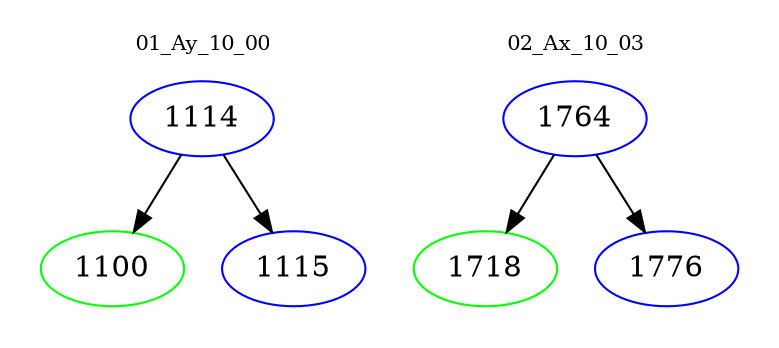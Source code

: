 digraph{
subgraph cluster_0 {
color = white
label = "01_Ay_10_00";
fontsize=10;
T0_1114 [label="1114", color="blue"]
T0_1114 -> T0_1100 [color="black"]
T0_1100 [label="1100", color="green"]
T0_1114 -> T0_1115 [color="black"]
T0_1115 [label="1115", color="blue"]
}
subgraph cluster_1 {
color = white
label = "02_Ax_10_03";
fontsize=10;
T1_1764 [label="1764", color="blue"]
T1_1764 -> T1_1718 [color="black"]
T1_1718 [label="1718", color="green"]
T1_1764 -> T1_1776 [color="black"]
T1_1776 [label="1776", color="blue"]
}
}
